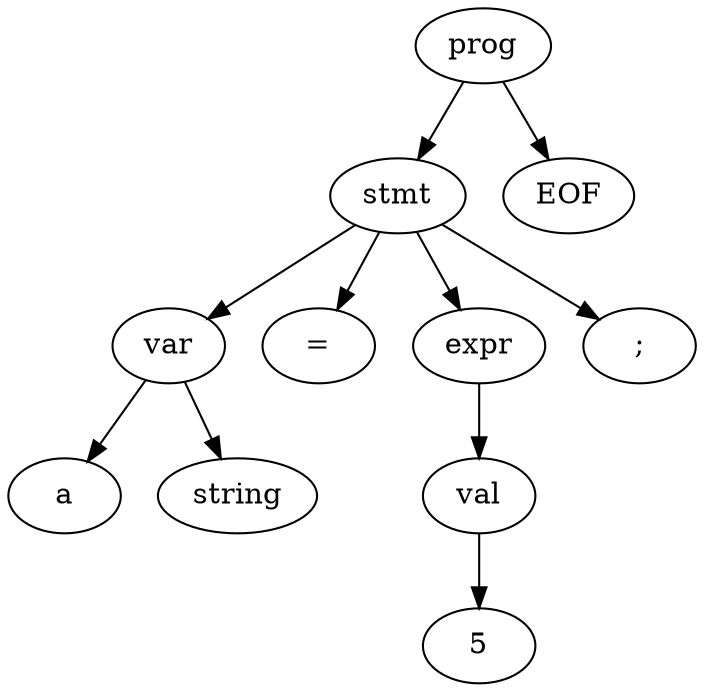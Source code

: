digraph tree {
1 [label=prog];
1 -> 2;
2 [label=stmt];
2 -> 3;
3 [label=var];
3 -> 4;
4 [label=a];
3 -> 5;
5 [label=string];
2 -> 6;
6 [label="="];
2 -> 7;
7 [label=expr];
7 -> 8;
8 [label=val];
8 -> 9;
9 [label=5];
2 -> 10;
10 [label=";"];
1 -> 11;
11 [label=<EOF>];
}
